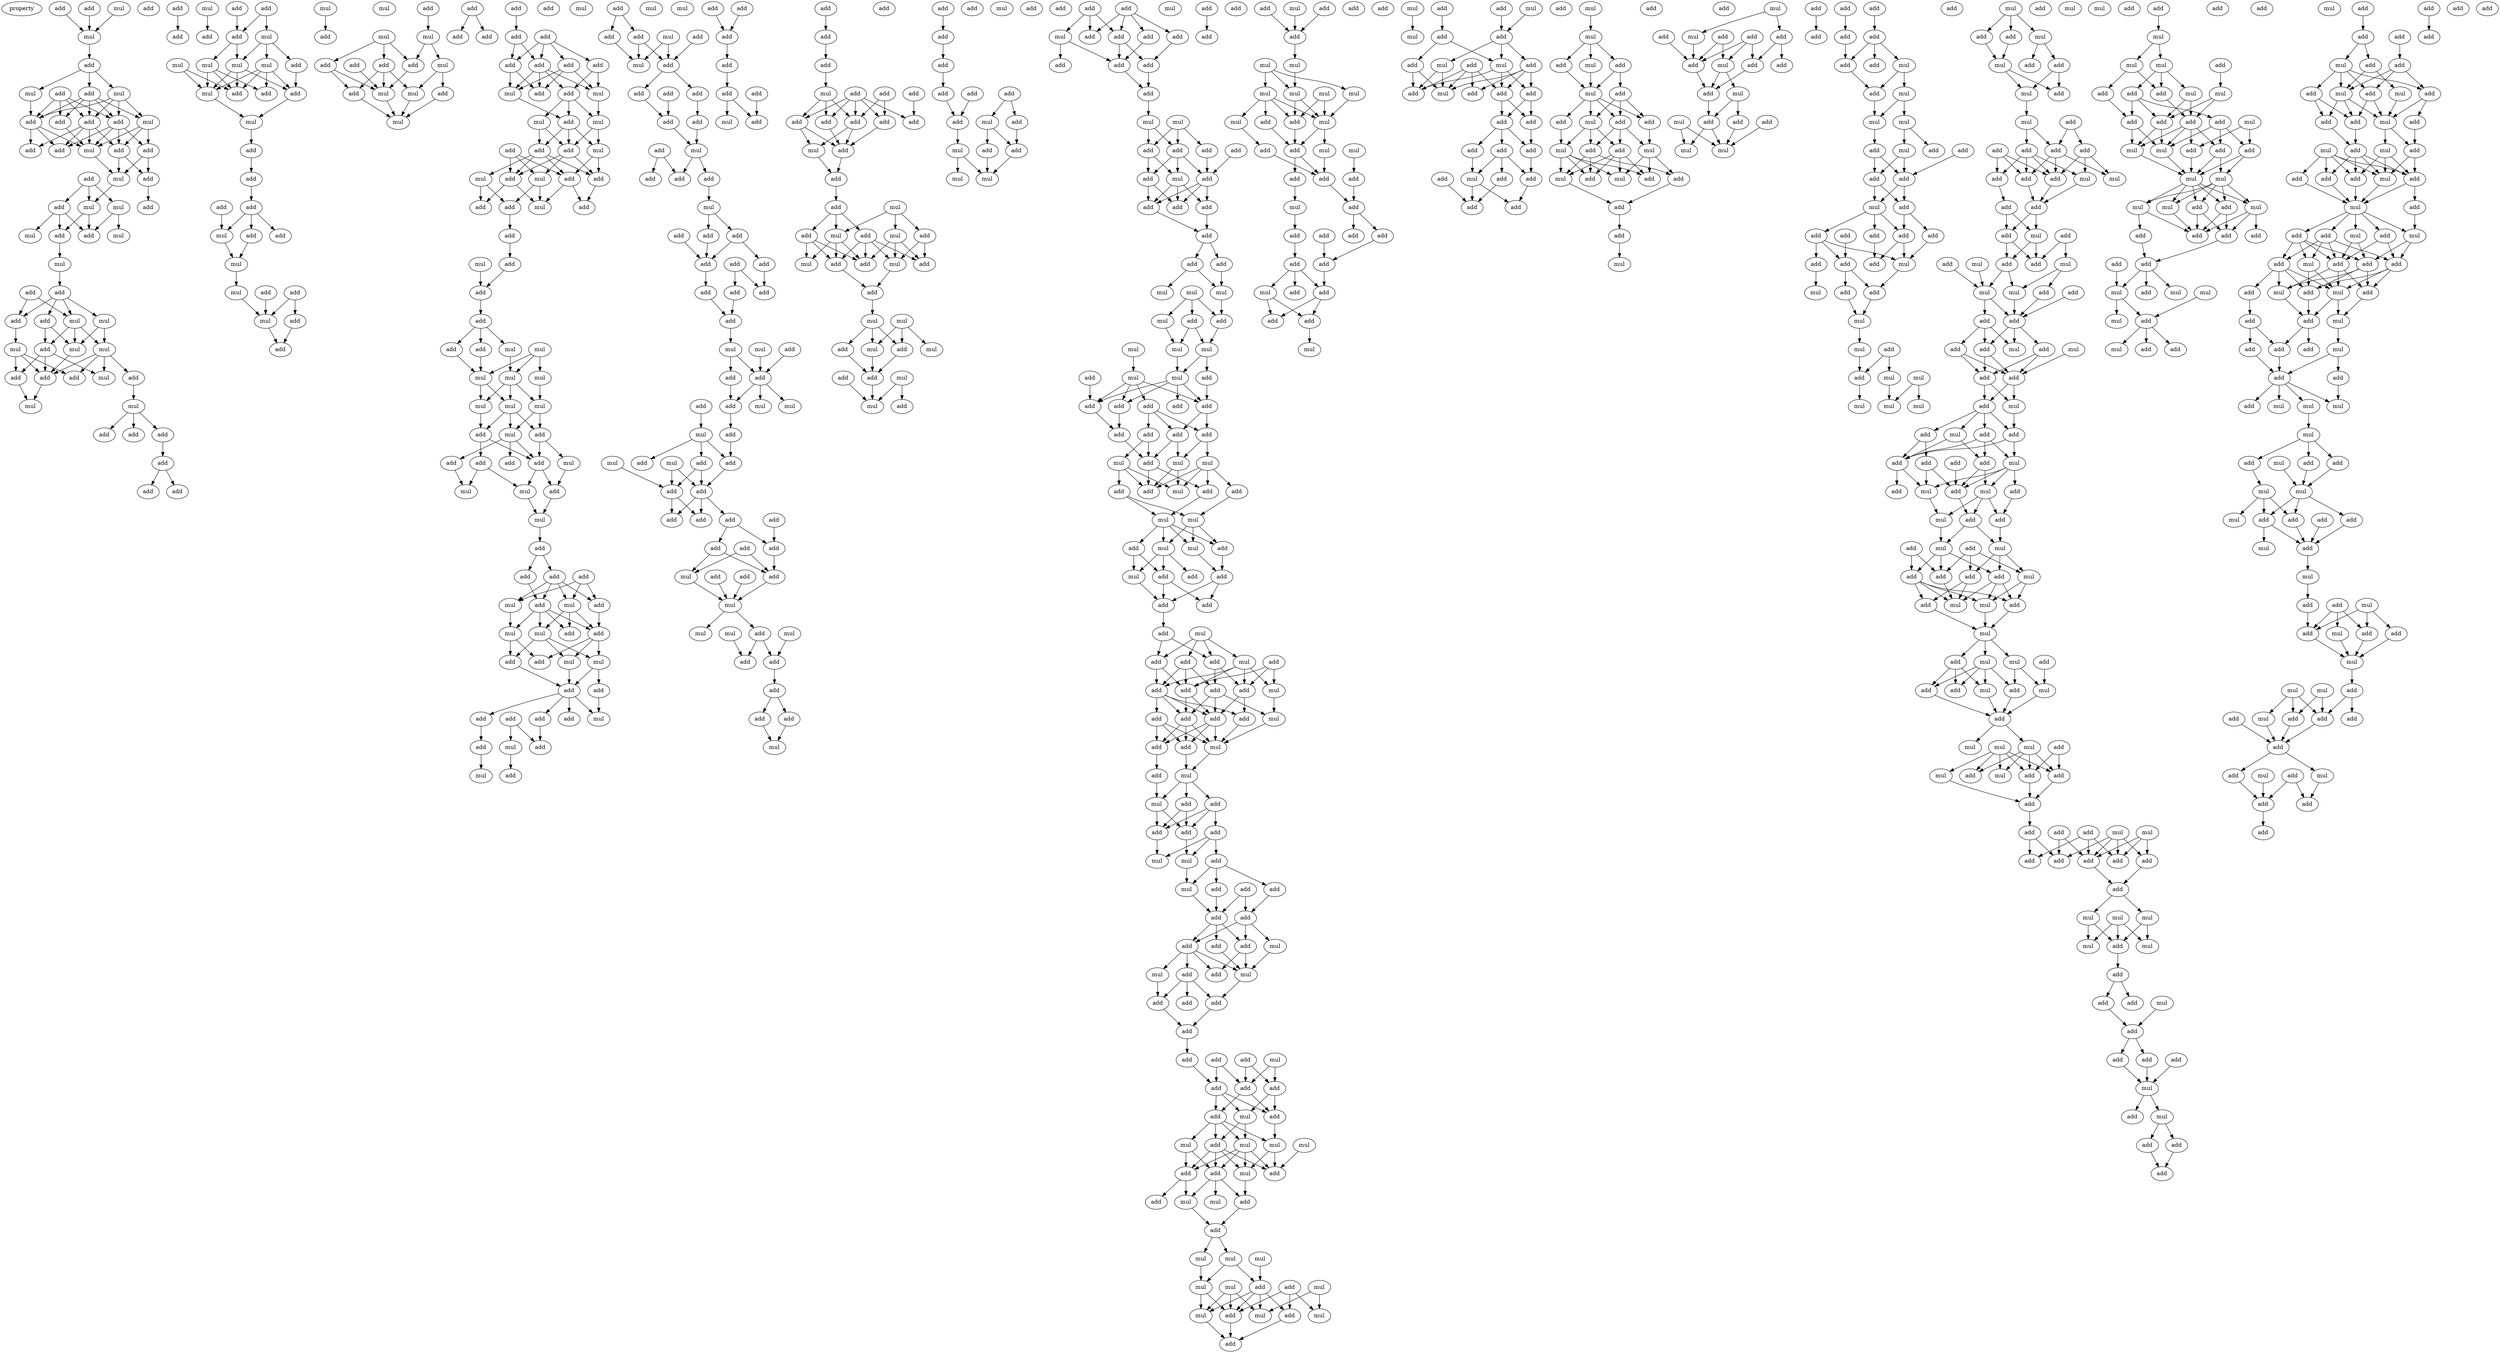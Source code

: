 digraph {
    node [fontcolor=black]
    property [mul=2,lf=1.0]
    0 [ label = add ];
    1 [ label = add ];
    2 [ label = mul ];
    3 [ label = mul ];
    4 [ label = add ];
    5 [ label = mul ];
    6 [ label = add ];
    7 [ label = mul ];
    8 [ label = add ];
    9 [ label = add ];
    10 [ label = add ];
    11 [ label = add ];
    12 [ label = mul ];
    13 [ label = add ];
    14 [ label = add ];
    15 [ label = mul ];
    16 [ label = add ];
    17 [ label = add ];
    18 [ label = add ];
    19 [ label = mul ];
    20 [ label = add ];
    21 [ label = add ];
    22 [ label = add ];
    23 [ label = add ];
    24 [ label = mul ];
    25 [ label = mul ];
    26 [ label = mul ];
    27 [ label = add ];
    28 [ label = mul ];
    29 [ label = add ];
    30 [ label = mul ];
    31 [ label = add ];
    32 [ label = add ];
    33 [ label = mul ];
    34 [ label = mul ];
    35 [ label = add ];
    36 [ label = add ];
    37 [ label = mul ];
    38 [ label = add ];
    39 [ label = mul ];
    40 [ label = mul ];
    41 [ label = add ];
    42 [ label = add ];
    43 [ label = add ];
    44 [ label = mul ];
    45 [ label = add ];
    46 [ label = mul ];
    47 [ label = mul ];
    48 [ label = add ];
    49 [ label = add ];
    50 [ label = add ];
    51 [ label = add ];
    52 [ label = add ];
    53 [ label = add ];
    54 [ label = add ];
    55 [ label = add ];
    56 [ label = add ];
    57 [ label = mul ];
    58 [ label = add ];
    59 [ label = add ];
    60 [ label = add ];
    61 [ label = add ];
    62 [ label = mul ];
    63 [ label = mul ];
    64 [ label = mul ];
    65 [ label = mul ];
    66 [ label = add ];
    67 [ label = mul ];
    68 [ label = mul ];
    69 [ label = add ];
    70 [ label = add ];
    71 [ label = add ];
    72 [ label = mul ];
    73 [ label = add ];
    74 [ label = add ];
    75 [ label = mul ];
    76 [ label = add ];
    77 [ label = add ];
    78 [ label = add ];
    79 [ label = add ];
    80 [ label = mul ];
    81 [ label = add ];
    82 [ label = mul ];
    83 [ label = mul ];
    84 [ label = add ];
    85 [ label = add ];
    86 [ label = mul ];
    87 [ label = mul ];
    88 [ label = add ];
    89 [ label = add ];
    90 [ label = add ];
    91 [ label = mul ];
    92 [ label = mul ];
    93 [ label = mul ];
    94 [ label = add ];
    95 [ label = add ];
    96 [ label = add ];
    97 [ label = add ];
    98 [ label = add ];
    99 [ label = mul ];
    100 [ label = add ];
    101 [ label = mul ];
    102 [ label = mul ];
    103 [ label = add ];
    104 [ label = add ];
    105 [ label = add ];
    106 [ label = add ];
    107 [ label = add ];
    108 [ label = add ];
    109 [ label = add ];
    110 [ label = add ];
    111 [ label = add ];
    112 [ label = add ];
    113 [ label = mul ];
    114 [ label = add ];
    115 [ label = mul ];
    116 [ label = add ];
    117 [ label = add ];
    118 [ label = mul ];
    119 [ label = mul ];
    120 [ label = mul ];
    121 [ label = add ];
    122 [ label = add ];
    123 [ label = add ];
    124 [ label = mul ];
    125 [ label = add ];
    126 [ label = mul ];
    127 [ label = add ];
    128 [ label = add ];
    129 [ label = mul ];
    130 [ label = add ];
    131 [ label = add ];
    132 [ label = add ];
    133 [ label = add ];
    134 [ label = add ];
    135 [ label = mul ];
    136 [ label = add ];
    137 [ label = add ];
    138 [ label = add ];
    139 [ label = add ];
    140 [ label = mul ];
    141 [ label = mul ];
    142 [ label = add ];
    143 [ label = mul ];
    144 [ label = mul ];
    145 [ label = mul ];
    146 [ label = mul ];
    147 [ label = mul ];
    148 [ label = mul ];
    149 [ label = mul ];
    150 [ label = add ];
    151 [ label = mul ];
    152 [ label = add ];
    153 [ label = add ];
    154 [ label = mul ];
    155 [ label = add ];
    156 [ label = add ];
    157 [ label = add ];
    158 [ label = mul ];
    159 [ label = mul ];
    160 [ label = add ];
    161 [ label = mul ];
    162 [ label = add ];
    163 [ label = add ];
    164 [ label = add ];
    165 [ label = add ];
    166 [ label = add ];
    167 [ label = add ];
    168 [ label = mul ];
    169 [ label = mul ];
    170 [ label = add ];
    171 [ label = mul ];
    172 [ label = add ];
    173 [ label = mul ];
    174 [ label = add ];
    175 [ label = add ];
    176 [ label = mul ];
    177 [ label = mul ];
    178 [ label = add ];
    179 [ label = add ];
    180 [ label = add ];
    181 [ label = add ];
    182 [ label = add ];
    183 [ label = mul ];
    184 [ label = add ];
    185 [ label = mul ];
    186 [ label = add ];
    187 [ label = add ];
    188 [ label = mul ];
    189 [ label = add ];
    190 [ label = add ];
    191 [ label = add ];
    192 [ label = mul ];
    193 [ label = add ];
    194 [ label = add ];
    195 [ label = add ];
    196 [ label = mul ];
    197 [ label = add ];
    198 [ label = add ];
    199 [ label = add ];
    200 [ label = add ];
    201 [ label = add ];
    202 [ label = add ];
    203 [ label = mul ];
    204 [ label = add ];
    205 [ label = add ];
    206 [ label = add ];
    207 [ label = mul ];
    208 [ label = add ];
    209 [ label = add ];
    210 [ label = add ];
    211 [ label = add ];
    212 [ label = add ];
    213 [ label = add ];
    214 [ label = add ];
    215 [ label = mul ];
    216 [ label = add ];
    217 [ label = add ];
    218 [ label = add ];
    219 [ label = add ];
    220 [ label = mul ];
    221 [ label = mul ];
    222 [ label = add ];
    223 [ label = add ];
    224 [ label = mul ];
    225 [ label = mul ];
    226 [ label = add ];
    227 [ label = add ];
    228 [ label = add ];
    229 [ label = mul ];
    230 [ label = add ];
    231 [ label = add ];
    232 [ label = add ];
    233 [ label = mul ];
    234 [ label = mul ];
    235 [ label = add ];
    236 [ label = add ];
    237 [ label = add ];
    238 [ label = add ];
    239 [ label = add ];
    240 [ label = add ];
    241 [ label = add ];
    242 [ label = add ];
    243 [ label = add ];
    244 [ label = mul ];
    245 [ label = add ];
    246 [ label = add ];
    247 [ label = add ];
    248 [ label = mul ];
    249 [ label = mul ];
    250 [ label = add ];
    251 [ label = mul ];
    252 [ label = mul ];
    253 [ label = mul ];
    254 [ label = add ];
    255 [ label = add ];
    256 [ label = add ];
    257 [ label = add ];
    258 [ label = add ];
    259 [ label = add ];
    260 [ label = mul ];
    261 [ label = add ];
    262 [ label = add ];
    263 [ label = add ];
    264 [ label = add ];
    265 [ label = add ];
    266 [ label = add ];
    267 [ label = add ];
    268 [ label = add ];
    269 [ label = mul ];
    270 [ label = add ];
    271 [ label = add ];
    272 [ label = mul ];
    273 [ label = add ];
    274 [ label = add ];
    275 [ label = add ];
    276 [ label = add ];
    277 [ label = add ];
    278 [ label = add ];
    279 [ label = add ];
    280 [ label = add ];
    281 [ label = mul ];
    282 [ label = add ];
    283 [ label = add ];
    284 [ label = mul ];
    285 [ label = add ];
    286 [ label = add ];
    287 [ label = mul ];
    288 [ label = add ];
    289 [ label = mul ];
    290 [ label = add ];
    291 [ label = add ];
    292 [ label = mul ];
    293 [ label = mul ];
    294 [ label = add ];
    295 [ label = add ];
    296 [ label = add ];
    297 [ label = mul ];
    298 [ label = mul ];
    299 [ label = add ];
    300 [ label = add ];
    301 [ label = mul ];
    302 [ label = mul ];
    303 [ label = mul ];
    304 [ label = add ];
    305 [ label = add ];
    306 [ label = add ];
    307 [ label = mul ];
    308 [ label = add ];
    309 [ label = add ];
    310 [ label = mul ];
    311 [ label = add ];
    312 [ label = add ];
    313 [ label = add ];
    314 [ label = add ];
    315 [ label = add ];
    316 [ label = add ];
    317 [ label = add ];
    318 [ label = mul ];
    319 [ label = add ];
    320 [ label = add ];
    321 [ label = mul ];
    322 [ label = add ];
    323 [ label = add ];
    324 [ label = mul ];
    325 [ label = mul ];
    326 [ label = add ];
    327 [ label = add ];
    328 [ label = add ];
    329 [ label = add ];
    330 [ label = add ];
    331 [ label = mul ];
    332 [ label = add ];
    333 [ label = add ];
    334 [ label = add ];
    335 [ label = add ];
    336 [ label = add ];
    337 [ label = mul ];
    338 [ label = mul ];
    339 [ label = add ];
    340 [ label = add ];
    341 [ label = add ];
    342 [ label = add ];
    343 [ label = add ];
    344 [ label = mul ];
    345 [ label = add ];
    346 [ label = add ];
    347 [ label = add ];
    348 [ label = add ];
    349 [ label = add ];
    350 [ label = add ];
    351 [ label = add ];
    352 [ label = mul ];
    353 [ label = mul ];
    354 [ label = mul ];
    355 [ label = mul ];
    356 [ label = add ];
    357 [ label = mul ];
    358 [ label = add ];
    359 [ label = mul ];
    360 [ label = mul ];
    361 [ label = mul ];
    362 [ label = add ];
    363 [ label = add ];
    364 [ label = mul ];
    365 [ label = mul ];
    366 [ label = add ];
    367 [ label = add ];
    368 [ label = add ];
    369 [ label = add ];
    370 [ label = add ];
    371 [ label = add ];
    372 [ label = add ];
    373 [ label = add ];
    374 [ label = add ];
    375 [ label = add ];
    376 [ label = mul ];
    377 [ label = mul ];
    378 [ label = mul ];
    379 [ label = add ];
    380 [ label = mul ];
    381 [ label = add ];
    382 [ label = add ];
    383 [ label = add ];
    384 [ label = mul ];
    385 [ label = mul ];
    386 [ label = mul ];
    387 [ label = add ];
    388 [ label = mul ];
    389 [ label = add ];
    390 [ label = mul ];
    391 [ label = add ];
    392 [ label = add ];
    393 [ label = add ];
    394 [ label = add ];
    395 [ label = add ];
    396 [ label = mul ];
    397 [ label = add ];
    398 [ label = add ];
    399 [ label = mul ];
    400 [ label = add ];
    401 [ label = add ];
    402 [ label = add ];
    403 [ label = add ];
    404 [ label = add ];
    405 [ label = add ];
    406 [ label = add ];
    407 [ label = mul ];
    408 [ label = mul ];
    409 [ label = add ];
    410 [ label = add ];
    411 [ label = add ];
    412 [ label = add ];
    413 [ label = mul ];
    414 [ label = add ];
    415 [ label = add ];
    416 [ label = mul ];
    417 [ label = add ];
    418 [ label = mul ];
    419 [ label = add ];
    420 [ label = add ];
    421 [ label = add ];
    422 [ label = add ];
    423 [ label = add ];
    424 [ label = mul ];
    425 [ label = add ];
    426 [ label = mul ];
    427 [ label = add ];
    428 [ label = add ];
    429 [ label = mul ];
    430 [ label = add ];
    431 [ label = add ];
    432 [ label = add ];
    433 [ label = add ];
    434 [ label = mul ];
    435 [ label = add ];
    436 [ label = add ];
    437 [ label = add ];
    438 [ label = mul ];
    439 [ label = mul ];
    440 [ label = add ];
    441 [ label = add ];
    442 [ label = add ];
    443 [ label = add ];
    444 [ label = add ];
    445 [ label = mul ];
    446 [ label = add ];
    447 [ label = add ];
    448 [ label = add ];
    449 [ label = add ];
    450 [ label = add ];
    451 [ label = add ];
    452 [ label = add ];
    453 [ label = add ];
    454 [ label = mul ];
    455 [ label = add ];
    456 [ label = add ];
    457 [ label = add ];
    458 [ label = mul ];
    459 [ label = mul ];
    460 [ label = mul ];
    461 [ label = mul ];
    462 [ label = add ];
    463 [ label = mul ];
    464 [ label = add ];
    465 [ label = add ];
    466 [ label = add ];
    467 [ label = add ];
    468 [ label = mul ];
    469 [ label = mul ];
    470 [ label = add ];
    471 [ label = add ];
    472 [ label = mul ];
    473 [ label = mul ];
    474 [ label = mul ];
    475 [ label = mul ];
    476 [ label = mul ];
    477 [ label = mul ];
    478 [ label = add ];
    479 [ label = add ];
    480 [ label = mul ];
    481 [ label = mul ];
    482 [ label = add ];
    483 [ label = add ];
    484 [ label = mul ];
    485 [ label = add ];
    486 [ label = add ];
    487 [ label = mul ];
    488 [ label = add ];
    489 [ label = add ];
    490 [ label = add ];
    491 [ label = add ];
    492 [ label = mul ];
    493 [ label = mul ];
    494 [ label = mul ];
    495 [ label = mul ];
    496 [ label = mul ];
    497 [ label = mul ];
    498 [ label = mul ];
    499 [ label = add ];
    500 [ label = add ];
    501 [ label = mul ];
    502 [ label = add ];
    503 [ label = mul ];
    504 [ label = mul ];
    505 [ label = add ];
    506 [ label = add ];
    507 [ label = add ];
    508 [ label = add ];
    509 [ label = mul ];
    510 [ label = add ];
    511 [ label = add ];
    512 [ label = add ];
    513 [ label = add ];
    514 [ label = add ];
    515 [ label = add ];
    516 [ label = add ];
    517 [ label = add ];
    518 [ label = add ];
    519 [ label = mul ];
    520 [ label = add ];
    521 [ label = add ];
    522 [ label = mul ];
    523 [ label = mul ];
    524 [ label = add ];
    525 [ label = mul ];
    526 [ label = mul ];
    527 [ label = add ];
    528 [ label = add ];
    529 [ label = add ];
    530 [ label = mul ];
    531 [ label = add ];
    532 [ label = mul ];
    533 [ label = add ];
    534 [ label = add ];
    535 [ label = add ];
    536 [ label = add ];
    537 [ label = add ];
    538 [ label = add ];
    539 [ label = mul ];
    540 [ label = add ];
    541 [ label = add ];
    542 [ label = add ];
    543 [ label = add ];
    544 [ label = add ];
    545 [ label = mul ];
    546 [ label = add ];
    547 [ label = add ];
    548 [ label = add ];
    549 [ label = add ];
    550 [ label = add ];
    551 [ label = add ];
    552 [ label = mul ];
    553 [ label = mul ];
    554 [ label = add ];
    555 [ label = mul ];
    556 [ label = add ];
    557 [ label = mul ];
    558 [ label = add ];
    559 [ label = add ];
    560 [ label = add ];
    561 [ label = add ];
    562 [ label = mul ];
    563 [ label = add ];
    564 [ label = add ];
    565 [ label = mul ];
    566 [ label = mul ];
    567 [ label = mul ];
    568 [ label = mul ];
    569 [ label = add ];
    570 [ label = add ];
    571 [ label = add ];
    572 [ label = add ];
    573 [ label = add ];
    574 [ label = add ];
    575 [ label = add ];
    576 [ label = mul ];
    577 [ label = mul ];
    578 [ label = add ];
    579 [ label = mul ];
    580 [ label = add ];
    581 [ label = add ];
    582 [ label = add ];
    583 [ label = add ];
    584 [ label = add ];
    585 [ label = mul ];
    586 [ label = add ];
    587 [ label = add ];
    588 [ label = mul ];
    589 [ label = add ];
    590 [ label = add ];
    591 [ label = mul ];
    592 [ label = add ];
    593 [ label = mul ];
    594 [ label = mul ];
    595 [ label = add ];
    596 [ label = add ];
    597 [ label = add ];
    598 [ label = add ];
    599 [ label = add ];
    600 [ label = add ];
    601 [ label = add ];
    602 [ label = mul ];
    603 [ label = add ];
    604 [ label = mul ];
    605 [ label = add ];
    606 [ label = mul ];
    607 [ label = mul ];
    608 [ label = mul ];
    609 [ label = add ];
    610 [ label = add ];
    611 [ label = add ];
    612 [ label = add ];
    613 [ label = add ];
    614 [ label = add ];
    615 [ label = add ];
    616 [ label = mul ];
    617 [ label = add ];
    618 [ label = add ];
    619 [ label = add ];
    620 [ label = add ];
    621 [ label = add ];
    622 [ label = add ];
    623 [ label = mul ];
    624 [ label = add ];
    625 [ label = add ];
    626 [ label = mul ];
    627 [ label = add ];
    628 [ label = add ];
    629 [ label = mul ];
    630 [ label = add ];
    631 [ label = mul ];
    632 [ label = mul ];
    633 [ label = mul ];
    634 [ label = add ];
    635 [ label = mul ];
    636 [ label = mul ];
    637 [ label = mul ];
    638 [ label = mul ];
    639 [ label = add ];
    640 [ label = mul ];
    641 [ label = add ];
    642 [ label = add ];
    643 [ label = mul ];
    644 [ label = add ];
    645 [ label = add ];
    646 [ label = add ];
    647 [ label = mul ];
    648 [ label = mul ];
    649 [ label = add ];
    650 [ label = add ];
    651 [ label = add ];
    652 [ label = add ];
    653 [ label = add ];
    654 [ label = add ];
    655 [ label = mul ];
    656 [ label = mul ];
    657 [ label = add ];
    658 [ label = add ];
    659 [ label = add ];
    660 [ label = add ];
    661 [ label = add ];
    662 [ label = mul ];
    663 [ label = add ];
    664 [ label = add ];
    665 [ label = add ];
    666 [ label = mul ];
    667 [ label = add ];
    668 [ label = mul ];
    669 [ label = add ];
    670 [ label = add ];
    671 [ label = mul ];
    672 [ label = mul ];
    673 [ label = add ];
    674 [ label = add ];
    675 [ label = mul ];
    676 [ label = add ];
    677 [ label = add ];
    678 [ label = mul ];
    679 [ label = add ];
    680 [ label = add ];
    681 [ label = add ];
    682 [ label = add ];
    683 [ label = mul ];
    684 [ label = mul ];
    685 [ label = add ];
    686 [ label = add ];
    687 [ label = add ];
    688 [ label = add ];
    689 [ label = add ];
    690 [ label = add ];
    691 [ label = mul ];
    692 [ label = add ];
    693 [ label = add ];
    694 [ label = add ];
    695 [ label = add ];
    696 [ label = mul ];
    697 [ label = mul ];
    698 [ label = add ];
    699 [ label = add ];
    700 [ label = mul ];
    701 [ label = add ];
    702 [ label = mul ];
    703 [ label = add ];
    704 [ label = mul ];
    705 [ label = add ];
    706 [ label = add ];
    707 [ label = mul ];
    708 [ label = add ];
    709 [ label = add ];
    710 [ label = add ];
    711 [ label = mul ];
    712 [ label = mul ];
    713 [ label = add ];
    714 [ label = mul ];
    715 [ label = add ];
    716 [ label = mul ];
    717 [ label = add ];
    718 [ label = mul ];
    719 [ label = add ];
    720 [ label = add ];
    721 [ label = mul ];
    722 [ label = mul ];
    723 [ label = add ];
    724 [ label = add ];
    725 [ label = mul ];
    726 [ label = add ];
    727 [ label = mul ];
    728 [ label = mul ];
    729 [ label = add ];
    730 [ label = mul ];
    731 [ label = mul ];
    732 [ label = add ];
    733 [ label = add ];
    734 [ label = add ];
    735 [ label = mul ];
    736 [ label = add ];
    737 [ label = add ];
    738 [ label = add ];
    739 [ label = mul ];
    740 [ label = add ];
    741 [ label = add ];
    742 [ label = add ];
    743 [ label = add ];
    744 [ label = add ];
    745 [ label = add ];
    746 [ label = mul ];
    747 [ label = mul ];
    748 [ label = mul ];
    749 [ label = mul ];
    750 [ label = mul ];
    751 [ label = add ];
    752 [ label = add ];
    753 [ label = mul ];
    754 [ label = mul ];
    755 [ label = add ];
    756 [ label = add ];
    757 [ label = add ];
    758 [ label = mul ];
    759 [ label = add ];
    760 [ label = add ];
    761 [ label = add ];
    762 [ label = add ];
    763 [ label = mul ];
    764 [ label = add ];
    765 [ label = mul ];
    766 [ label = add ];
    767 [ label = add ];
    768 [ label = add ];
    769 [ label = add ];
    770 [ label = add ];
    771 [ label = mul ];
    772 [ label = add ];
    773 [ label = mul ];
    774 [ label = mul ];
    775 [ label = mul ];
    776 [ label = add ];
    777 [ label = add ];
    778 [ label = add ];
    779 [ label = mul ];
    780 [ label = add ];
    781 [ label = mul ];
    782 [ label = add ];
    783 [ label = add ];
    784 [ label = add ];
    785 [ label = add ];
    786 [ label = mul ];
    787 [ label = add ];
    788 [ label = add ];
    789 [ label = mul ];
    790 [ label = mul ];
    791 [ label = mul ];
    792 [ label = mul ];
    793 [ label = mul ];
    794 [ label = add ];
    795 [ label = mul ];
    796 [ label = add ];
    797 [ label = add ];
    798 [ label = add ];
    799 [ label = add ];
    800 [ label = add ];
    801 [ label = add ];
    802 [ label = add ];
    803 [ label = mul ];
    804 [ label = mul ];
    805 [ label = add ];
    806 [ label = mul ];
    807 [ label = mul ];
    808 [ label = add ];
    809 [ label = mul ];
    810 [ label = add ];
    811 [ label = add ];
    812 [ label = add ];
    813 [ label = mul ];
    814 [ label = add ];
    815 [ label = add ];
    816 [ label = add ];
    817 [ label = add ];
    818 [ label = add ];
    819 [ label = mul ];
    820 [ label = add ];
    821 [ label = add ];
    822 [ label = add ];
    823 [ label = add ];
    824 [ label = mul ];
    825 [ label = mul ];
    826 [ label = add ];
    827 [ label = add ];
    828 [ label = mul ];
    829 [ label = add ];
    830 [ label = add ];
    831 [ label = add ];
    832 [ label = add ];
    833 [ label = mul ];
    834 [ label = mul ];
    835 [ label = add ];
    836 [ label = add ];
    837 [ label = add ];
    838 [ label = add ];
    839 [ label = mul ];
    840 [ label = add ];
    841 [ label = mul ];
    842 [ label = mul ];
    843 [ label = mul ];
    844 [ label = add ];
    845 [ label = add ];
    846 [ label = add ];
    847 [ label = add ];
    848 [ label = mul ];
    849 [ label = add ];
    850 [ label = add ];
    851 [ label = add ];
    852 [ label = add ];
    853 [ label = add ];
    854 [ label = mul ];
    855 [ label = add ];
    856 [ label = mul ];
    857 [ label = mul ];
    858 [ label = add ];
    859 [ label = add ];
    860 [ label = add ];
    861 [ label = mul ];
    862 [ label = add ];
    863 [ label = add ];
    864 [ label = add ];
    865 [ label = add ];
    866 [ label = add ];
    867 [ label = mul ];
    868 [ label = mul ];
    869 [ label = mul ];
    870 [ label = mul ];
    871 [ label = mul ];
    872 [ label = add ];
    873 [ label = add ];
    874 [ label = add ];
    875 [ label = mul ];
    876 [ label = mul ];
    877 [ label = mul ];
    878 [ label = add ];
    879 [ label = add ];
    880 [ label = add ];
    881 [ label = add ];
    882 [ label = add ];
    883 [ label = mul ];
    884 [ label = mul ];
    885 [ label = add ];
    886 [ label = mul ];
    887 [ label = add ];
    888 [ label = mul ];
    889 [ label = add ];
    890 [ label = add ];
    891 [ label = add ];
    892 [ label = mul ];
    893 [ label = add ];
    894 [ label = mul ];
    895 [ label = mul ];
    896 [ label = add ];
    897 [ label = add ];
    898 [ label = mul ];
    899 [ label = add ];
    900 [ label = add ];
    901 [ label = add ];
    902 [ label = add ];
    903 [ label = mul ];
    904 [ label = add ];
    905 [ label = mul ];
    906 [ label = add ];
    907 [ label = add ];
    908 [ label = add ];
    909 [ label = add ];
    910 [ label = add ];
    0 -> 3 [ name = 0 ];
    1 -> 3 [ name = 1 ];
    2 -> 3 [ name = 2 ];
    3 -> 4 [ name = 3 ];
    4 -> 5 [ name = 4 ];
    4 -> 7 [ name = 5 ];
    4 -> 8 [ name = 6 ];
    5 -> 11 [ name = 7 ];
    6 -> 9 [ name = 8 ];
    6 -> 10 [ name = 9 ];
    6 -> 11 [ name = 10 ];
    6 -> 13 [ name = 11 ];
    7 -> 10 [ name = 12 ];
    7 -> 11 [ name = 13 ];
    7 -> 12 [ name = 14 ];
    7 -> 13 [ name = 15 ];
    8 -> 9 [ name = 16 ];
    8 -> 10 [ name = 17 ];
    8 -> 11 [ name = 18 ];
    8 -> 12 [ name = 19 ];
    8 -> 13 [ name = 20 ];
    9 -> 15 [ name = 21 ];
    10 -> 15 [ name = 22 ];
    10 -> 16 [ name = 23 ];
    10 -> 17 [ name = 24 ];
    10 -> 18 [ name = 25 ];
    11 -> 14 [ name = 26 ];
    11 -> 15 [ name = 27 ];
    11 -> 16 [ name = 28 ];
    12 -> 15 [ name = 29 ];
    12 -> 17 [ name = 30 ];
    12 -> 18 [ name = 31 ];
    13 -> 14 [ name = 32 ];
    13 -> 15 [ name = 33 ];
    13 -> 16 [ name = 34 ];
    13 -> 18 [ name = 35 ];
    15 -> 19 [ name = 36 ];
    17 -> 19 [ name = 37 ];
    17 -> 20 [ name = 38 ];
    18 -> 19 [ name = 39 ];
    18 -> 20 [ name = 40 ];
    19 -> 25 [ name = 41 ];
    20 -> 22 [ name = 42 ];
    21 -> 23 [ name = 43 ];
    21 -> 24 [ name = 44 ];
    21 -> 25 [ name = 45 ];
    23 -> 26 [ name = 46 ];
    23 -> 27 [ name = 47 ];
    23 -> 29 [ name = 48 ];
    24 -> 28 [ name = 49 ];
    24 -> 29 [ name = 50 ];
    25 -> 27 [ name = 51 ];
    25 -> 29 [ name = 52 ];
    27 -> 30 [ name = 53 ];
    30 -> 32 [ name = 54 ];
    31 -> 34 [ name = 55 ];
    31 -> 36 [ name = 56 ];
    32 -> 33 [ name = 57 ];
    32 -> 34 [ name = 58 ];
    32 -> 35 [ name = 59 ];
    32 -> 36 [ name = 60 ];
    33 -> 39 [ name = 61 ];
    33 -> 40 [ name = 62 ];
    34 -> 38 [ name = 63 ];
    34 -> 39 [ name = 64 ];
    34 -> 40 [ name = 65 ];
    35 -> 38 [ name = 66 ];
    35 -> 39 [ name = 67 ];
    36 -> 37 [ name = 68 ];
    37 -> 41 [ name = 69 ];
    37 -> 42 [ name = 70 ];
    37 -> 45 [ name = 71 ];
    38 -> 41 [ name = 72 ];
    38 -> 44 [ name = 73 ];
    38 -> 45 [ name = 74 ];
    39 -> 41 [ name = 75 ];
    40 -> 41 [ name = 76 ];
    40 -> 42 [ name = 77 ];
    40 -> 43 [ name = 78 ];
    40 -> 44 [ name = 79 ];
    41 -> 47 [ name = 80 ];
    43 -> 46 [ name = 81 ];
    45 -> 47 [ name = 82 ];
    46 -> 48 [ name = 83 ];
    46 -> 49 [ name = 84 ];
    46 -> 50 [ name = 85 ];
    50 -> 52 [ name = 86 ];
    52 -> 53 [ name = 87 ];
    52 -> 54 [ name = 88 ];
    55 -> 56 [ name = 89 ];
    57 -> 60 [ name = 90 ];
    58 -> 61 [ name = 91 ];
    58 -> 62 [ name = 92 ];
    59 -> 61 [ name = 93 ];
    61 -> 63 [ name = 94 ];
    61 -> 65 [ name = 95 ];
    62 -> 63 [ name = 96 ];
    62 -> 66 [ name = 97 ];
    62 -> 67 [ name = 98 ];
    63 -> 68 [ name = 99 ];
    63 -> 70 [ name = 100 ];
    63 -> 71 [ name = 101 ];
    64 -> 68 [ name = 102 ];
    64 -> 71 [ name = 103 ];
    65 -> 68 [ name = 104 ];
    65 -> 69 [ name = 105 ];
    65 -> 71 [ name = 106 ];
    66 -> 70 [ name = 107 ];
    67 -> 68 [ name = 108 ];
    67 -> 69 [ name = 109 ];
    67 -> 70 [ name = 110 ];
    67 -> 71 [ name = 111 ];
    68 -> 72 [ name = 112 ];
    70 -> 72 [ name = 113 ];
    72 -> 73 [ name = 114 ];
    73 -> 74 [ name = 115 ];
    74 -> 77 [ name = 116 ];
    75 -> 81 [ name = 117 ];
    76 -> 82 [ name = 118 ];
    77 -> 78 [ name = 119 ];
    77 -> 79 [ name = 120 ];
    77 -> 82 [ name = 121 ];
    78 -> 83 [ name = 122 ];
    82 -> 83 [ name = 123 ];
    83 -> 86 [ name = 124 ];
    84 -> 87 [ name = 125 ];
    84 -> 88 [ name = 126 ];
    85 -> 87 [ name = 127 ];
    86 -> 87 [ name = 128 ];
    87 -> 90 [ name = 129 ];
    88 -> 90 [ name = 130 ];
    89 -> 91 [ name = 131 ];
    91 -> 93 [ name = 132 ];
    91 -> 94 [ name = 133 ];
    92 -> 94 [ name = 134 ];
    92 -> 95 [ name = 135 ];
    92 -> 96 [ name = 136 ];
    93 -> 100 [ name = 137 ];
    93 -> 101 [ name = 138 ];
    94 -> 99 [ name = 139 ];
    95 -> 98 [ name = 140 ];
    95 -> 99 [ name = 141 ];
    95 -> 101 [ name = 142 ];
    96 -> 98 [ name = 143 ];
    96 -> 99 [ name = 144 ];
    97 -> 99 [ name = 145 ];
    98 -> 102 [ name = 146 ];
    99 -> 102 [ name = 147 ];
    100 -> 102 [ name = 148 ];
    101 -> 102 [ name = 149 ];
    103 -> 105 [ name = 150 ];
    103 -> 106 [ name = 151 ];
    104 -> 108 [ name = 152 ];
    107 -> 109 [ name = 153 ];
    107 -> 110 [ name = 154 ];
    107 -> 111 [ name = 155 ];
    107 -> 112 [ name = 156 ];
    108 -> 109 [ name = 157 ];
    108 -> 112 [ name = 158 ];
    109 -> 113 [ name = 159 ];
    109 -> 116 [ name = 160 ];
    110 -> 114 [ name = 161 ];
    110 -> 115 [ name = 162 ];
    111 -> 113 [ name = 163 ];
    111 -> 115 [ name = 164 ];
    111 -> 116 [ name = 165 ];
    112 -> 113 [ name = 166 ];
    112 -> 114 [ name = 167 ];
    112 -> 115 [ name = 168 ];
    112 -> 116 [ name = 169 ];
    113 -> 117 [ name = 170 ];
    114 -> 117 [ name = 171 ];
    114 -> 118 [ name = 172 ];
    114 -> 119 [ name = 173 ];
    115 -> 119 [ name = 174 ];
    117 -> 120 [ name = 175 ];
    117 -> 121 [ name = 176 ];
    117 -> 123 [ name = 177 ];
    118 -> 121 [ name = 178 ];
    118 -> 123 [ name = 179 ];
    119 -> 120 [ name = 180 ];
    119 -> 123 [ name = 181 ];
    120 -> 127 [ name = 182 ];
    120 -> 128 [ name = 183 ];
    121 -> 124 [ name = 184 ];
    121 -> 125 [ name = 185 ];
    121 -> 127 [ name = 186 ];
    121 -> 128 [ name = 187 ];
    122 -> 125 [ name = 188 ];
    122 -> 126 [ name = 189 ];
    122 -> 128 [ name = 190 ];
    123 -> 125 [ name = 191 ];
    123 -> 126 [ name = 192 ];
    123 -> 127 [ name = 193 ];
    124 -> 131 [ name = 194 ];
    124 -> 132 [ name = 195 ];
    125 -> 129 [ name = 196 ];
    125 -> 132 [ name = 197 ];
    126 -> 129 [ name = 198 ];
    126 -> 131 [ name = 199 ];
    127 -> 130 [ name = 200 ];
    128 -> 129 [ name = 201 ];
    128 -> 130 [ name = 202 ];
    131 -> 133 [ name = 203 ];
    133 -> 136 [ name = 204 ];
    135 -> 137 [ name = 205 ];
    136 -> 137 [ name = 206 ];
    137 -> 138 [ name = 207 ];
    138 -> 139 [ name = 208 ];
    138 -> 141 [ name = 209 ];
    138 -> 142 [ name = 210 ];
    139 -> 145 [ name = 211 ];
    140 -> 143 [ name = 212 ];
    140 -> 144 [ name = 213 ];
    140 -> 145 [ name = 214 ];
    141 -> 144 [ name = 215 ];
    142 -> 145 [ name = 216 ];
    143 -> 148 [ name = 217 ];
    144 -> 147 [ name = 218 ];
    144 -> 148 [ name = 219 ];
    144 -> 149 [ name = 220 ];
    145 -> 147 [ name = 221 ];
    145 -> 149 [ name = 222 ];
    147 -> 150 [ name = 223 ];
    147 -> 151 [ name = 224 ];
    147 -> 152 [ name = 225 ];
    148 -> 151 [ name = 226 ];
    148 -> 152 [ name = 227 ];
    149 -> 150 [ name = 228 ];
    150 -> 156 [ name = 229 ];
    150 -> 157 [ name = 230 ];
    151 -> 153 [ name = 231 ];
    151 -> 155 [ name = 232 ];
    151 -> 157 [ name = 233 ];
    152 -> 154 [ name = 234 ];
    152 -> 157 [ name = 235 ];
    153 -> 159 [ name = 236 ];
    154 -> 160 [ name = 237 ];
    156 -> 158 [ name = 238 ];
    156 -> 159 [ name = 239 ];
    157 -> 158 [ name = 240 ];
    157 -> 160 [ name = 241 ];
    158 -> 161 [ name = 242 ];
    160 -> 161 [ name = 243 ];
    161 -> 162 [ name = 244 ];
    162 -> 163 [ name = 245 ];
    162 -> 165 [ name = 246 ];
    163 -> 166 [ name = 247 ];
    163 -> 167 [ name = 248 ];
    163 -> 168 [ name = 249 ];
    163 -> 169 [ name = 250 ];
    164 -> 167 [ name = 251 ];
    164 -> 168 [ name = 252 ];
    164 -> 169 [ name = 253 ];
    165 -> 166 [ name = 254 ];
    166 -> 170 [ name = 255 ];
    166 -> 171 [ name = 256 ];
    166 -> 172 [ name = 257 ];
    166 -> 173 [ name = 258 ];
    167 -> 170 [ name = 259 ];
    168 -> 170 [ name = 260 ];
    168 -> 171 [ name = 261 ];
    168 -> 172 [ name = 262 ];
    169 -> 173 [ name = 263 ];
    170 -> 174 [ name = 264 ];
    170 -> 176 [ name = 265 ];
    170 -> 177 [ name = 266 ];
    171 -> 175 [ name = 267 ];
    171 -> 176 [ name = 268 ];
    171 -> 177 [ name = 269 ];
    173 -> 174 [ name = 270 ];
    173 -> 175 [ name = 271 ];
    175 -> 179 [ name = 272 ];
    176 -> 178 [ name = 273 ];
    176 -> 179 [ name = 274 ];
    177 -> 179 [ name = 275 ];
    178 -> 183 [ name = 276 ];
    179 -> 180 [ name = 277 ];
    179 -> 181 [ name = 278 ];
    179 -> 182 [ name = 279 ];
    179 -> 183 [ name = 280 ];
    180 -> 186 [ name = 281 ];
    182 -> 187 [ name = 282 ];
    184 -> 185 [ name = 283 ];
    184 -> 186 [ name = 284 ];
    185 -> 189 [ name = 285 ];
    187 -> 188 [ name = 286 ];
    190 -> 191 [ name = 287 ];
    190 -> 194 [ name = 288 ];
    191 -> 196 [ name = 289 ];
    192 -> 195 [ name = 290 ];
    192 -> 196 [ name = 291 ];
    193 -> 195 [ name = 292 ];
    194 -> 195 [ name = 293 ];
    194 -> 196 [ name = 294 ];
    195 -> 197 [ name = 295 ];
    195 -> 199 [ name = 296 ];
    197 -> 201 [ name = 297 ];
    198 -> 201 [ name = 298 ];
    199 -> 200 [ name = 299 ];
    200 -> 203 [ name = 300 ];
    201 -> 203 [ name = 301 ];
    202 -> 204 [ name = 302 ];
    202 -> 205 [ name = 303 ];
    203 -> 204 [ name = 304 ];
    203 -> 206 [ name = 305 ];
    206 -> 207 [ name = 306 ];
    207 -> 208 [ name = 307 ];
    207 -> 210 [ name = 308 ];
    208 -> 212 [ name = 309 ];
    208 -> 213 [ name = 310 ];
    209 -> 213 [ name = 311 ];
    210 -> 213 [ name = 312 ];
    211 -> 214 [ name = 313 ];
    211 -> 217 [ name = 314 ];
    212 -> 214 [ name = 315 ];
    213 -> 216 [ name = 316 ];
    216 -> 218 [ name = 317 ];
    217 -> 218 [ name = 318 ];
    218 -> 220 [ name = 319 ];
    219 -> 223 [ name = 320 ];
    220 -> 222 [ name = 321 ];
    220 -> 223 [ name = 322 ];
    221 -> 223 [ name = 323 ];
    222 -> 226 [ name = 324 ];
    223 -> 224 [ name = 325 ];
    223 -> 225 [ name = 326 ];
    223 -> 226 [ name = 327 ];
    226 -> 228 [ name = 328 ];
    227 -> 229 [ name = 329 ];
    228 -> 230 [ name = 330 ];
    229 -> 230 [ name = 331 ];
    229 -> 231 [ name = 332 ];
    229 -> 232 [ name = 333 ];
    230 -> 236 [ name = 334 ];
    232 -> 235 [ name = 335 ];
    232 -> 236 [ name = 336 ];
    233 -> 235 [ name = 337 ];
    234 -> 235 [ name = 338 ];
    234 -> 236 [ name = 339 ];
    235 -> 237 [ name = 340 ];
    235 -> 238 [ name = 341 ];
    236 -> 237 [ name = 342 ];
    236 -> 238 [ name = 343 ];
    236 -> 240 [ name = 344 ];
    239 -> 241 [ name = 345 ];
    240 -> 241 [ name = 346 ];
    240 -> 242 [ name = 347 ];
    241 -> 247 [ name = 348 ];
    242 -> 244 [ name = 349 ];
    242 -> 247 [ name = 350 ];
    243 -> 244 [ name = 351 ];
    243 -> 247 [ name = 352 ];
    244 -> 248 [ name = 353 ];
    245 -> 248 [ name = 354 ];
    246 -> 248 [ name = 355 ];
    247 -> 248 [ name = 356 ];
    248 -> 249 [ name = 357 ];
    248 -> 250 [ name = 358 ];
    250 -> 254 [ name = 359 ];
    250 -> 255 [ name = 360 ];
    252 -> 255 [ name = 361 ];
    253 -> 254 [ name = 362 ];
    255 -> 256 [ name = 363 ];
    256 -> 257 [ name = 364 ];
    256 -> 258 [ name = 365 ];
    257 -> 260 [ name = 366 ];
    258 -> 260 [ name = 367 ];
    259 -> 262 [ name = 368 ];
    261 -> 262 [ name = 369 ];
    262 -> 263 [ name = 370 ];
    263 -> 265 [ name = 371 ];
    264 -> 268 [ name = 372 ];
    265 -> 269 [ name = 373 ];
    265 -> 270 [ name = 374 ];
    266 -> 270 [ name = 375 ];
    268 -> 271 [ name = 376 ];
    271 -> 272 [ name = 377 ];
    272 -> 276 [ name = 378 ];
    272 -> 277 [ name = 379 ];
    272 -> 279 [ name = 380 ];
    273 -> 276 [ name = 381 ];
    273 -> 277 [ name = 382 ];
    273 -> 278 [ name = 383 ];
    273 -> 279 [ name = 384 ];
    273 -> 280 [ name = 385 ];
    274 -> 280 [ name = 386 ];
    275 -> 278 [ name = 387 ];
    275 -> 279 [ name = 388 ];
    276 -> 282 [ name = 389 ];
    277 -> 281 [ name = 390 ];
    277 -> 282 [ name = 391 ];
    278 -> 282 [ name = 392 ];
    279 -> 281 [ name = 393 ];
    279 -> 282 [ name = 394 ];
    281 -> 283 [ name = 395 ];
    282 -> 283 [ name = 396 ];
    283 -> 285 [ name = 397 ];
    284 -> 286 [ name = 398 ];
    284 -> 287 [ name = 399 ];
    284 -> 289 [ name = 400 ];
    285 -> 287 [ name = 401 ];
    285 -> 288 [ name = 402 ];
    285 -> 290 [ name = 403 ];
    286 -> 293 [ name = 404 ];
    286 -> 295 [ name = 405 ];
    287 -> 291 [ name = 406 ];
    287 -> 292 [ name = 407 ];
    287 -> 294 [ name = 408 ];
    288 -> 291 [ name = 409 ];
    288 -> 293 [ name = 410 ];
    288 -> 294 [ name = 411 ];
    288 -> 295 [ name = 412 ];
    289 -> 293 [ name = 413 ];
    289 -> 294 [ name = 414 ];
    289 -> 295 [ name = 415 ];
    290 -> 291 [ name = 416 ];
    290 -> 292 [ name = 417 ];
    290 -> 294 [ name = 418 ];
    291 -> 296 [ name = 419 ];
    293 -> 296 [ name = 420 ];
    296 -> 297 [ name = 421 ];
    297 -> 299 [ name = 422 ];
    297 -> 300 [ name = 423 ];
    297 -> 301 [ name = 424 ];
    298 -> 299 [ name = 425 ];
    298 -> 301 [ name = 426 ];
    298 -> 302 [ name = 427 ];
    299 -> 304 [ name = 428 ];
    300 -> 304 [ name = 429 ];
    301 -> 304 [ name = 430 ];
    303 -> 306 [ name = 431 ];
    303 -> 307 [ name = 432 ];
    304 -> 307 [ name = 433 ];
    305 -> 307 [ name = 434 ];
    308 -> 312 [ name = 435 ];
    312 -> 314 [ name = 436 ];
    314 -> 316 [ name = 437 ];
    315 -> 319 [ name = 438 ];
    316 -> 319 [ name = 439 ];
    317 -> 318 [ name = 440 ];
    317 -> 320 [ name = 441 ];
    318 -> 322 [ name = 442 ];
    318 -> 323 [ name = 443 ];
    319 -> 321 [ name = 444 ];
    320 -> 323 [ name = 445 ];
    321 -> 324 [ name = 446 ];
    321 -> 325 [ name = 447 ];
    322 -> 324 [ name = 448 ];
    323 -> 324 [ name = 449 ];
    326 -> 328 [ name = 450 ];
    326 -> 330 [ name = 451 ];
    326 -> 331 [ name = 452 ];
    327 -> 328 [ name = 453 ];
    327 -> 329 [ name = 454 ];
    327 -> 330 [ name = 455 ];
    327 -> 332 [ name = 456 ];
    329 -> 334 [ name = 457 ];
    330 -> 333 [ name = 458 ];
    330 -> 334 [ name = 459 ];
    331 -> 334 [ name = 460 ];
    331 -> 335 [ name = 461 ];
    332 -> 333 [ name = 462 ];
    333 -> 336 [ name = 463 ];
    334 -> 336 [ name = 464 ];
    336 -> 337 [ name = 465 ];
    337 -> 340 [ name = 466 ];
    337 -> 341 [ name = 467 ];
    338 -> 339 [ name = 468 ];
    338 -> 340 [ name = 469 ];
    338 -> 341 [ name = 470 ];
    339 -> 345 [ name = 471 ];
    340 -> 343 [ name = 472 ];
    340 -> 344 [ name = 473 ];
    341 -> 343 [ name = 474 ];
    341 -> 344 [ name = 475 ];
    341 -> 345 [ name = 476 ];
    342 -> 345 [ name = 477 ];
    343 -> 346 [ name = 478 ];
    343 -> 348 [ name = 479 ];
    344 -> 346 [ name = 480 ];
    344 -> 347 [ name = 481 ];
    344 -> 348 [ name = 482 ];
    345 -> 346 [ name = 483 ];
    345 -> 347 [ name = 484 ];
    345 -> 348 [ name = 485 ];
    346 -> 349 [ name = 486 ];
    347 -> 349 [ name = 487 ];
    349 -> 350 [ name = 488 ];
    349 -> 351 [ name = 489 ];
    350 -> 354 [ name = 490 ];
    350 -> 355 [ name = 491 ];
    351 -> 355 [ name = 492 ];
    353 -> 356 [ name = 493 ];
    353 -> 357 [ name = 494 ];
    353 -> 358 [ name = 495 ];
    355 -> 356 [ name = 496 ];
    356 -> 359 [ name = 497 ];
    357 -> 361 [ name = 498 ];
    358 -> 359 [ name = 499 ];
    358 -> 361 [ name = 500 ];
    359 -> 363 [ name = 501 ];
    359 -> 365 [ name = 502 ];
    360 -> 364 [ name = 503 ];
    361 -> 365 [ name = 504 ];
    362 -> 367 [ name = 505 ];
    363 -> 370 [ name = 506 ];
    364 -> 366 [ name = 507 ];
    364 -> 367 [ name = 508 ];
    364 -> 369 [ name = 509 ];
    364 -> 370 [ name = 510 ];
    365 -> 366 [ name = 511 ];
    365 -> 367 [ name = 512 ];
    365 -> 368 [ name = 513 ];
    365 -> 370 [ name = 514 ];
    366 -> 374 [ name = 515 ];
    367 -> 374 [ name = 516 ];
    369 -> 371 [ name = 517 ];
    369 -> 372 [ name = 518 ];
    369 -> 373 [ name = 519 ];
    370 -> 372 [ name = 520 ];
    370 -> 373 [ name = 521 ];
    371 -> 375 [ name = 522 ];
    371 -> 378 [ name = 523 ];
    372 -> 375 [ name = 524 ];
    372 -> 377 [ name = 525 ];
    373 -> 376 [ name = 526 ];
    373 -> 377 [ name = 527 ];
    374 -> 375 [ name = 528 ];
    375 -> 379 [ name = 529 ];
    375 -> 383 [ name = 530 ];
    376 -> 379 [ name = 531 ];
    376 -> 380 [ name = 532 ];
    376 -> 381 [ name = 533 ];
    376 -> 383 [ name = 534 ];
    377 -> 380 [ name = 535 ];
    377 -> 383 [ name = 536 ];
    378 -> 380 [ name = 537 ];
    378 -> 382 [ name = 538 ];
    378 -> 383 [ name = 539 ];
    379 -> 384 [ name = 540 ];
    381 -> 385 [ name = 541 ];
    382 -> 384 [ name = 542 ];
    382 -> 385 [ name = 543 ];
    384 -> 386 [ name = 544 ];
    384 -> 387 [ name = 545 ];
    384 -> 388 [ name = 546 ];
    384 -> 389 [ name = 547 ];
    385 -> 386 [ name = 548 ];
    385 -> 388 [ name = 549 ];
    385 -> 389 [ name = 550 ];
    386 -> 390 [ name = 551 ];
    386 -> 391 [ name = 552 ];
    386 -> 393 [ name = 553 ];
    387 -> 390 [ name = 554 ];
    387 -> 391 [ name = 555 ];
    388 -> 392 [ name = 556 ];
    389 -> 392 [ name = 557 ];
    390 -> 394 [ name = 558 ];
    391 -> 394 [ name = 559 ];
    391 -> 395 [ name = 560 ];
    392 -> 394 [ name = 561 ];
    392 -> 395 [ name = 562 ];
    394 -> 397 [ name = 563 ];
    396 -> 398 [ name = 564 ];
    396 -> 399 [ name = 565 ];
    396 -> 400 [ name = 566 ];
    396 -> 402 [ name = 567 ];
    397 -> 398 [ name = 568 ];
    397 -> 400 [ name = 569 ];
    398 -> 403 [ name = 570 ];
    398 -> 405 [ name = 571 ];
    399 -> 403 [ name = 572 ];
    399 -> 404 [ name = 573 ];
    399 -> 406 [ name = 574 ];
    399 -> 407 [ name = 575 ];
    400 -> 404 [ name = 576 ];
    400 -> 406 [ name = 577 ];
    401 -> 403 [ name = 578 ];
    401 -> 406 [ name = 579 ];
    401 -> 407 [ name = 580 ];
    402 -> 404 [ name = 581 ];
    402 -> 405 [ name = 582 ];
    402 -> 406 [ name = 583 ];
    403 -> 411 [ name = 584 ];
    403 -> 412 [ name = 585 ];
    404 -> 409 [ name = 586 ];
    404 -> 410 [ name = 587 ];
    404 -> 411 [ name = 588 ];
    404 -> 412 [ name = 589 ];
    405 -> 408 [ name = 590 ];
    405 -> 410 [ name = 591 ];
    405 -> 411 [ name = 592 ];
    406 -> 410 [ name = 593 ];
    406 -> 411 [ name = 594 ];
    407 -> 408 [ name = 595 ];
    408 -> 413 [ name = 596 ];
    409 -> 413 [ name = 597 ];
    409 -> 414 [ name = 598 ];
    409 -> 415 [ name = 599 ];
    410 -> 413 [ name = 600 ];
    410 -> 414 [ name = 601 ];
    410 -> 415 [ name = 602 ];
    411 -> 413 [ name = 603 ];
    411 -> 414 [ name = 604 ];
    411 -> 415 [ name = 605 ];
    412 -> 413 [ name = 606 ];
    413 -> 416 [ name = 607 ];
    414 -> 417 [ name = 608 ];
    415 -> 416 [ name = 609 ];
    416 -> 418 [ name = 610 ];
    416 -> 419 [ name = 611 ];
    416 -> 420 [ name = 612 ];
    417 -> 418 [ name = 613 ];
    418 -> 422 [ name = 614 ];
    418 -> 423 [ name = 615 ];
    419 -> 422 [ name = 616 ];
    419 -> 423 [ name = 617 ];
    420 -> 421 [ name = 618 ];
    420 -> 422 [ name = 619 ];
    420 -> 423 [ name = 620 ];
    421 -> 424 [ name = 621 ];
    421 -> 425 [ name = 622 ];
    421 -> 426 [ name = 623 ];
    422 -> 426 [ name = 624 ];
    423 -> 424 [ name = 625 ];
    424 -> 429 [ name = 626 ];
    425 -> 427 [ name = 627 ];
    425 -> 428 [ name = 628 ];
    425 -> 429 [ name = 629 ];
    427 -> 431 [ name = 630 ];
    428 -> 432 [ name = 631 ];
    429 -> 432 [ name = 632 ];
    430 -> 431 [ name = 633 ];
    430 -> 432 [ name = 634 ];
    431 -> 433 [ name = 635 ];
    431 -> 434 [ name = 636 ];
    431 -> 435 [ name = 637 ];
    432 -> 433 [ name = 638 ];
    432 -> 435 [ name = 639 ];
    432 -> 436 [ name = 640 ];
    433 -> 438 [ name = 641 ];
    433 -> 440 [ name = 642 ];
    434 -> 438 [ name = 643 ];
    435 -> 437 [ name = 644 ];
    435 -> 438 [ name = 645 ];
    435 -> 439 [ name = 646 ];
    435 -> 440 [ name = 647 ];
    436 -> 438 [ name = 648 ];
    437 -> 441 [ name = 649 ];
    437 -> 442 [ name = 650 ];
    437 -> 443 [ name = 651 ];
    438 -> 443 [ name = 652 ];
    439 -> 441 [ name = 653 ];
    441 -> 444 [ name = 654 ];
    443 -> 444 [ name = 655 ];
    444 -> 447 [ name = 656 ];
    445 -> 451 [ name = 657 ];
    445 -> 453 [ name = 658 ];
    446 -> 451 [ name = 659 ];
    446 -> 453 [ name = 660 ];
    447 -> 452 [ name = 661 ];
    448 -> 450 [ name = 662 ];
    449 -> 452 [ name = 663 ];
    449 -> 453 [ name = 664 ];
    451 -> 454 [ name = 665 ];
    451 -> 456 [ name = 666 ];
    452 -> 454 [ name = 667 ];
    452 -> 455 [ name = 668 ];
    452 -> 456 [ name = 669 ];
    453 -> 455 [ name = 670 ];
    453 -> 456 [ name = 671 ];
    454 -> 457 [ name = 672 ];
    454 -> 461 [ name = 673 ];
    455 -> 457 [ name = 674 ];
    455 -> 458 [ name = 675 ];
    455 -> 459 [ name = 676 ];
    455 -> 461 [ name = 677 ];
    456 -> 459 [ name = 678 ];
    457 -> 462 [ name = 679 ];
    457 -> 463 [ name = 680 ];
    457 -> 464 [ name = 681 ];
    457 -> 465 [ name = 682 ];
    458 -> 462 [ name = 683 ];
    458 -> 464 [ name = 684 ];
    459 -> 463 [ name = 685 ];
    459 -> 465 [ name = 686 ];
    460 -> 465 [ name = 687 ];
    461 -> 462 [ name = 688 ];
    461 -> 463 [ name = 689 ];
    461 -> 464 [ name = 690 ];
    461 -> 465 [ name = 691 ];
    462 -> 466 [ name = 692 ];
    462 -> 468 [ name = 693 ];
    462 -> 469 [ name = 694 ];
    463 -> 466 [ name = 695 ];
    464 -> 467 [ name = 696 ];
    464 -> 468 [ name = 697 ];
    466 -> 471 [ name = 698 ];
    468 -> 471 [ name = 699 ];
    471 -> 472 [ name = 700 ];
    471 -> 473 [ name = 701 ];
    472 -> 476 [ name = 702 ];
    472 -> 479 [ name = 703 ];
    473 -> 476 [ name = 704 ];
    474 -> 479 [ name = 705 ];
    475 -> 480 [ name = 706 ];
    475 -> 482 [ name = 707 ];
    475 -> 484 [ name = 708 ];
    476 -> 482 [ name = 709 ];
    476 -> 484 [ name = 710 ];
    477 -> 480 [ name = 711 ];
    477 -> 481 [ name = 712 ];
    478 -> 481 [ name = 713 ];
    478 -> 482 [ name = 714 ];
    478 -> 483 [ name = 715 ];
    479 -> 480 [ name = 716 ];
    479 -> 482 [ name = 717 ];
    479 -> 483 [ name = 718 ];
    479 -> 484 [ name = 719 ];
    482 -> 485 [ name = 720 ];
    483 -> 485 [ name = 721 ];
    484 -> 485 [ name = 722 ];
    486 -> 491 [ name = 723 ];
    487 -> 491 [ name = 724 ];
    488 -> 491 [ name = 725 ];
    491 -> 493 [ name = 726 ];
    492 -> 494 [ name = 727 ];
    492 -> 495 [ name = 728 ];
    492 -> 496 [ name = 729 ];
    493 -> 494 [ name = 730 ];
    494 -> 498 [ name = 731 ];
    494 -> 499 [ name = 732 ];
    495 -> 498 [ name = 733 ];
    495 -> 499 [ name = 734 ];
    495 -> 500 [ name = 735 ];
    495 -> 501 [ name = 736 ];
    496 -> 498 [ name = 737 ];
    497 -> 498 [ name = 738 ];
    497 -> 499 [ name = 739 ];
    498 -> 503 [ name = 740 ];
    498 -> 505 [ name = 741 ];
    499 -> 505 [ name = 742 ];
    500 -> 505 [ name = 743 ];
    501 -> 502 [ name = 744 ];
    502 -> 508 [ name = 745 ];
    503 -> 508 [ name = 746 ];
    504 -> 507 [ name = 747 ];
    505 -> 506 [ name = 748 ];
    505 -> 508 [ name = 749 ];
    506 -> 509 [ name = 750 ];
    507 -> 510 [ name = 751 ];
    508 -> 510 [ name = 752 ];
    509 -> 514 [ name = 753 ];
    510 -> 512 [ name = 754 ];
    510 -> 513 [ name = 755 ];
    511 -> 515 [ name = 756 ];
    512 -> 515 [ name = 757 ];
    514 -> 516 [ name = 758 ];
    515 -> 518 [ name = 759 ];
    516 -> 517 [ name = 760 ];
    516 -> 518 [ name = 761 ];
    516 -> 519 [ name = 762 ];
    518 -> 520 [ name = 763 ];
    518 -> 521 [ name = 764 ];
    519 -> 520 [ name = 765 ];
    519 -> 521 [ name = 766 ];
    521 -> 522 [ name = 767 ];
    523 -> 525 [ name = 768 ];
    524 -> 528 [ name = 769 ];
    526 -> 529 [ name = 770 ];
    527 -> 529 [ name = 771 ];
    528 -> 532 [ name = 772 ];
    528 -> 534 [ name = 773 ];
    529 -> 530 [ name = 774 ];
    529 -> 531 [ name = 775 ];
    529 -> 532 [ name = 776 ];
    530 -> 538 [ name = 777 ];
    530 -> 539 [ name = 778 ];
    531 -> 535 [ name = 779 ];
    531 -> 536 [ name = 780 ];
    531 -> 537 [ name = 781 ];
    531 -> 539 [ name = 782 ];
    532 -> 535 [ name = 783 ];
    532 -> 536 [ name = 784 ];
    532 -> 538 [ name = 785 ];
    533 -> 536 [ name = 786 ];
    533 -> 537 [ name = 787 ];
    533 -> 538 [ name = 788 ];
    533 -> 539 [ name = 789 ];
    534 -> 538 [ name = 790 ];
    534 -> 539 [ name = 791 ];
    535 -> 540 [ name = 792 ];
    535 -> 541 [ name = 793 ];
    536 -> 540 [ name = 794 ];
    536 -> 541 [ name = 795 ];
    540 -> 542 [ name = 796 ];
    540 -> 543 [ name = 797 ];
    540 -> 544 [ name = 798 ];
    541 -> 544 [ name = 799 ];
    542 -> 545 [ name = 800 ];
    542 -> 546 [ name = 801 ];
    542 -> 547 [ name = 802 ];
    543 -> 545 [ name = 803 ];
    544 -> 547 [ name = 804 ];
    545 -> 549 [ name = 805 ];
    545 -> 550 [ name = 806 ];
    546 -> 550 [ name = 807 ];
    547 -> 549 [ name = 808 ];
    548 -> 550 [ name = 809 ];
    552 -> 553 [ name = 810 ];
    553 -> 554 [ name = 811 ];
    553 -> 555 [ name = 812 ];
    553 -> 556 [ name = 813 ];
    554 -> 557 [ name = 814 ];
    555 -> 557 [ name = 815 ];
    556 -> 557 [ name = 816 ];
    556 -> 558 [ name = 817 ];
    557 -> 559 [ name = 818 ];
    557 -> 560 [ name = 819 ];
    557 -> 561 [ name = 820 ];
    557 -> 562 [ name = 821 ];
    558 -> 560 [ name = 822 ];
    558 -> 561 [ name = 823 ];
    558 -> 562 [ name = 824 ];
    559 -> 566 [ name = 825 ];
    560 -> 565 [ name = 826 ];
    561 -> 563 [ name = 827 ];
    561 -> 564 [ name = 828 ];
    561 -> 565 [ name = 829 ];
    562 -> 563 [ name = 830 ];
    562 -> 564 [ name = 831 ];
    562 -> 566 [ name = 832 ];
    563 -> 567 [ name = 833 ];
    563 -> 569 [ name = 834 ];
    563 -> 570 [ name = 835 ];
    564 -> 567 [ name = 836 ];
    564 -> 568 [ name = 837 ];
    564 -> 569 [ name = 838 ];
    564 -> 571 [ name = 839 ];
    565 -> 568 [ name = 840 ];
    565 -> 570 [ name = 841 ];
    565 -> 571 [ name = 842 ];
    566 -> 567 [ name = 843 ];
    566 -> 568 [ name = 844 ];
    566 -> 569 [ name = 845 ];
    566 -> 571 [ name = 846 ];
    567 -> 572 [ name = 847 ];
    570 -> 572 [ name = 848 ];
    572 -> 575 [ name = 849 ];
    575 -> 576 [ name = 850 ];
    577 -> 578 [ name = 851 ];
    577 -> 579 [ name = 852 ];
    578 -> 583 [ name = 853 ];
    578 -> 586 [ name = 854 ];
    579 -> 584 [ name = 855 ];
    580 -> 584 [ name = 856 ];
    580 -> 585 [ name = 857 ];
    581 -> 584 [ name = 858 ];
    581 -> 585 [ name = 859 ];
    581 -> 586 [ name = 860 ];
    582 -> 584 [ name = 861 ];
    584 -> 587 [ name = 862 ];
    585 -> 587 [ name = 863 ];
    585 -> 588 [ name = 864 ];
    586 -> 587 [ name = 865 ];
    587 -> 592 [ name = 866 ];
    588 -> 589 [ name = 867 ];
    588 -> 592 [ name = 868 ];
    589 -> 594 [ name = 869 ];
    590 -> 594 [ name = 870 ];
    591 -> 593 [ name = 871 ];
    591 -> 594 [ name = 872 ];
    592 -> 593 [ name = 873 ];
    592 -> 594 [ name = 874 ];
    595 -> 598 [ name = 875 ];
    596 -> 599 [ name = 876 ];
    597 -> 600 [ name = 877 ];
    599 -> 601 [ name = 878 ];
    599 -> 602 [ name = 879 ];
    599 -> 603 [ name = 880 ];
    600 -> 601 [ name = 881 ];
    601 -> 605 [ name = 882 ];
    602 -> 604 [ name = 883 ];
    602 -> 605 [ name = 884 ];
    604 -> 606 [ name = 885 ];
    604 -> 607 [ name = 886 ];
    605 -> 607 [ name = 887 ];
    606 -> 608 [ name = 888 ];
    606 -> 610 [ name = 889 ];
    607 -> 612 [ name = 890 ];
    608 -> 613 [ name = 891 ];
    608 -> 614 [ name = 892 ];
    611 -> 613 [ name = 893 ];
    612 -> 613 [ name = 894 ];
    612 -> 614 [ name = 895 ];
    613 -> 615 [ name = 896 ];
    613 -> 616 [ name = 897 ];
    614 -> 615 [ name = 898 ];
    614 -> 616 [ name = 899 ];
    615 -> 620 [ name = 900 ];
    615 -> 621 [ name = 901 ];
    616 -> 617 [ name = 902 ];
    616 -> 619 [ name = 903 ];
    616 -> 620 [ name = 904 ];
    617 -> 622 [ name = 905 ];
    617 -> 623 [ name = 906 ];
    617 -> 625 [ name = 907 ];
    618 -> 625 [ name = 908 ];
    619 -> 624 [ name = 909 ];
    620 -> 623 [ name = 910 ];
    620 -> 624 [ name = 911 ];
    621 -> 623 [ name = 912 ];
    622 -> 626 [ name = 913 ];
    623 -> 627 [ name = 914 ];
    625 -> 627 [ name = 915 ];
    625 -> 628 [ name = 916 ];
    627 -> 629 [ name = 917 ];
    628 -> 629 [ name = 918 ];
    629 -> 631 [ name = 919 ];
    630 -> 633 [ name = 920 ];
    630 -> 634 [ name = 921 ];
    631 -> 634 [ name = 922 ];
    632 -> 635 [ name = 923 ];
    632 -> 637 [ name = 924 ];
    633 -> 637 [ name = 925 ];
    634 -> 636 [ name = 926 ];
    638 -> 639 [ name = 927 ];
    638 -> 640 [ name = 928 ];
    638 -> 642 [ name = 929 ];
    639 -> 643 [ name = 930 ];
    640 -> 644 [ name = 931 ];
    640 -> 645 [ name = 932 ];
    642 -> 643 [ name = 933 ];
    643 -> 646 [ name = 934 ];
    643 -> 647 [ name = 935 ];
    644 -> 646 [ name = 936 ];
    644 -> 647 [ name = 937 ];
    647 -> 648 [ name = 938 ];
    648 -> 650 [ name = 939 ];
    648 -> 652 [ name = 940 ];
    649 -> 651 [ name = 941 ];
    649 -> 652 [ name = 942 ];
    650 -> 654 [ name = 943 ];
    650 -> 656 [ name = 944 ];
    650 -> 657 [ name = 945 ];
    650 -> 658 [ name = 946 ];
    651 -> 654 [ name = 947 ];
    651 -> 655 [ name = 948 ];
    651 -> 656 [ name = 949 ];
    652 -> 654 [ name = 950 ];
    652 -> 655 [ name = 951 ];
    652 -> 658 [ name = 952 ];
    653 -> 654 [ name = 953 ];
    653 -> 657 [ name = 954 ];
    653 -> 658 [ name = 955 ];
    654 -> 660 [ name = 956 ];
    656 -> 660 [ name = 957 ];
    657 -> 659 [ name = 958 ];
    658 -> 660 [ name = 959 ];
    659 -> 661 [ name = 960 ];
    659 -> 662 [ name = 961 ];
    660 -> 661 [ name = 962 ];
    660 -> 662 [ name = 963 ];
    661 -> 664 [ name = 964 ];
    661 -> 667 [ name = 965 ];
    662 -> 664 [ name = 966 ];
    662 -> 667 [ name = 967 ];
    663 -> 666 [ name = 968 ];
    663 -> 667 [ name = 969 ];
    664 -> 671 [ name = 970 ];
    664 -> 672 [ name = 971 ];
    665 -> 671 [ name = 972 ];
    666 -> 670 [ name = 973 ];
    666 -> 672 [ name = 974 ];
    668 -> 671 [ name = 975 ];
    669 -> 674 [ name = 976 ];
    670 -> 674 [ name = 977 ];
    671 -> 673 [ name = 978 ];
    671 -> 674 [ name = 979 ];
    672 -> 674 [ name = 980 ];
    673 -> 675 [ name = 981 ];
    673 -> 676 [ name = 982 ];
    673 -> 677 [ name = 983 ];
    674 -> 675 [ name = 984 ];
    674 -> 676 [ name = 985 ];
    674 -> 679 [ name = 986 ];
    676 -> 680 [ name = 987 ];
    676 -> 681 [ name = 988 ];
    677 -> 680 [ name = 989 ];
    677 -> 681 [ name = 990 ];
    678 -> 680 [ name = 991 ];
    679 -> 680 [ name = 992 ];
    679 -> 681 [ name = 993 ];
    680 -> 682 [ name = 994 ];
    680 -> 683 [ name = 995 ];
    681 -> 682 [ name = 996 ];
    681 -> 683 [ name = 997 ];
    682 -> 684 [ name = 998 ];
    682 -> 685 [ name = 999 ];
    682 -> 686 [ name = 1000 ];
    682 -> 687 [ name = 1001 ];
    683 -> 686 [ name = 1002 ];
    684 -> 689 [ name = 1003 ];
    684 -> 692 [ name = 1004 ];
    685 -> 689 [ name = 1005 ];
    685 -> 691 [ name = 1006 ];
    685 -> 692 [ name = 1007 ];
    686 -> 689 [ name = 1008 ];
    686 -> 691 [ name = 1009 ];
    687 -> 688 [ name = 1010 ];
    687 -> 689 [ name = 1011 ];
    688 -> 693 [ name = 1012 ];
    688 -> 696 [ name = 1013 ];
    689 -> 695 [ name = 1014 ];
    689 -> 696 [ name = 1015 ];
    690 -> 693 [ name = 1016 ];
    691 -> 693 [ name = 1017 ];
    691 -> 694 [ name = 1018 ];
    691 -> 696 [ name = 1019 ];
    691 -> 697 [ name = 1020 ];
    692 -> 693 [ name = 1021 ];
    692 -> 697 [ name = 1022 ];
    693 -> 699 [ name = 1023 ];
    694 -> 698 [ name = 1024 ];
    696 -> 700 [ name = 1025 ];
    697 -> 698 [ name = 1026 ];
    697 -> 699 [ name = 1027 ];
    697 -> 700 [ name = 1028 ];
    698 -> 704 [ name = 1029 ];
    699 -> 702 [ name = 1030 ];
    699 -> 704 [ name = 1031 ];
    700 -> 702 [ name = 1032 ];
    701 -> 706 [ name = 1033 ];
    701 -> 709 [ name = 1034 ];
    702 -> 706 [ name = 1035 ];
    702 -> 708 [ name = 1036 ];
    702 -> 709 [ name = 1037 ];
    703 -> 705 [ name = 1038 ];
    703 -> 707 [ name = 1039 ];
    703 -> 709 [ name = 1040 ];
    704 -> 705 [ name = 1041 ];
    704 -> 707 [ name = 1042 ];
    704 -> 708 [ name = 1043 ];
    705 -> 711 [ name = 1044 ];
    705 -> 713 [ name = 1045 ];
    706 -> 710 [ name = 1046 ];
    706 -> 711 [ name = 1047 ];
    706 -> 712 [ name = 1048 ];
    706 -> 713 [ name = 1049 ];
    707 -> 710 [ name = 1050 ];
    707 -> 712 [ name = 1051 ];
    708 -> 710 [ name = 1052 ];
    708 -> 711 [ name = 1053 ];
    708 -> 712 [ name = 1054 ];
    709 -> 711 [ name = 1055 ];
    710 -> 714 [ name = 1056 ];
    712 -> 714 [ name = 1057 ];
    713 -> 714 [ name = 1058 ];
    714 -> 716 [ name = 1059 ];
    714 -> 717 [ name = 1060 ];
    714 -> 718 [ name = 1061 ];
    715 -> 721 [ name = 1062 ];
    716 -> 721 [ name = 1063 ];
    716 -> 723 [ name = 1064 ];
    717 -> 719 [ name = 1065 ];
    717 -> 720 [ name = 1066 ];
    717 -> 722 [ name = 1067 ];
    718 -> 719 [ name = 1068 ];
    718 -> 720 [ name = 1069 ];
    718 -> 722 [ name = 1070 ];
    718 -> 723 [ name = 1071 ];
    720 -> 724 [ name = 1072 ];
    721 -> 724 [ name = 1073 ];
    722 -> 724 [ name = 1074 ];
    723 -> 724 [ name = 1075 ];
    724 -> 727 [ name = 1076 ];
    724 -> 728 [ name = 1077 ];
    725 -> 729 [ name = 1078 ];
    725 -> 730 [ name = 1079 ];
    725 -> 731 [ name = 1080 ];
    725 -> 732 [ name = 1081 ];
    725 -> 733 [ name = 1082 ];
    726 -> 729 [ name = 1083 ];
    726 -> 732 [ name = 1084 ];
    728 -> 729 [ name = 1085 ];
    728 -> 730 [ name = 1086 ];
    728 -> 732 [ name = 1087 ];
    728 -> 733 [ name = 1088 ];
    729 -> 734 [ name = 1089 ];
    731 -> 734 [ name = 1090 ];
    732 -> 734 [ name = 1091 ];
    734 -> 738 [ name = 1092 ];
    735 -> 741 [ name = 1093 ];
    735 -> 742 [ name = 1094 ];
    735 -> 743 [ name = 1095 ];
    735 -> 744 [ name = 1096 ];
    736 -> 742 [ name = 1097 ];
    736 -> 744 [ name = 1098 ];
    737 -> 740 [ name = 1099 ];
    737 -> 741 [ name = 1100 ];
    737 -> 742 [ name = 1101 ];
    738 -> 740 [ name = 1102 ];
    738 -> 744 [ name = 1103 ];
    739 -> 741 [ name = 1104 ];
    739 -> 742 [ name = 1105 ];
    739 -> 743 [ name = 1106 ];
    742 -> 745 [ name = 1107 ];
    743 -> 745 [ name = 1108 ];
    745 -> 746 [ name = 1109 ];
    745 -> 748 [ name = 1110 ];
    746 -> 749 [ name = 1111 ];
    746 -> 751 [ name = 1112 ];
    747 -> 749 [ name = 1113 ];
    747 -> 750 [ name = 1114 ];
    747 -> 751 [ name = 1115 ];
    748 -> 750 [ name = 1116 ];
    748 -> 751 [ name = 1117 ];
    751 -> 752 [ name = 1118 ];
    752 -> 755 [ name = 1119 ];
    752 -> 756 [ name = 1120 ];
    754 -> 757 [ name = 1121 ];
    755 -> 757 [ name = 1122 ];
    757 -> 759 [ name = 1123 ];
    757 -> 761 [ name = 1124 ];
    759 -> 763 [ name = 1125 ];
    761 -> 763 [ name = 1126 ];
    762 -> 763 [ name = 1127 ];
    763 -> 764 [ name = 1128 ];
    763 -> 765 [ name = 1129 ];
    765 -> 766 [ name = 1130 ];
    765 -> 767 [ name = 1131 ];
    766 -> 768 [ name = 1132 ];
    767 -> 768 [ name = 1133 ];
    769 -> 771 [ name = 1134 ];
    771 -> 773 [ name = 1135 ];
    771 -> 774 [ name = 1136 ];
    772 -> 779 [ name = 1137 ];
    773 -> 775 [ name = 1138 ];
    773 -> 776 [ name = 1139 ];
    773 -> 777 [ name = 1140 ];
    774 -> 777 [ name = 1141 ];
    774 -> 778 [ name = 1142 ];
    775 -> 783 [ name = 1143 ];
    775 -> 784 [ name = 1144 ];
    776 -> 780 [ name = 1145 ];
    776 -> 782 [ name = 1146 ];
    776 -> 784 [ name = 1147 ];
    777 -> 783 [ name = 1148 ];
    778 -> 782 [ name = 1149 ];
    779 -> 783 [ name = 1150 ];
    779 -> 784 [ name = 1151 ];
    780 -> 785 [ name = 1152 ];
    780 -> 788 [ name = 1153 ];
    780 -> 789 [ name = 1154 ];
    781 -> 787 [ name = 1155 ];
    781 -> 788 [ name = 1156 ];
    782 -> 786 [ name = 1157 ];
    782 -> 789 [ name = 1158 ];
    783 -> 785 [ name = 1159 ];
    783 -> 786 [ name = 1160 ];
    783 -> 787 [ name = 1161 ];
    783 -> 789 [ name = 1162 ];
    784 -> 786 [ name = 1163 ];
    784 -> 789 [ name = 1164 ];
    785 -> 790 [ name = 1165 ];
    785 -> 791 [ name = 1166 ];
    786 -> 791 [ name = 1167 ];
    787 -> 791 [ name = 1168 ];
    788 -> 790 [ name = 1169 ];
    788 -> 791 [ name = 1170 ];
    789 -> 791 [ name = 1171 ];
    790 -> 792 [ name = 1172 ];
    790 -> 793 [ name = 1173 ];
    790 -> 794 [ name = 1174 ];
    790 -> 795 [ name = 1175 ];
    790 -> 796 [ name = 1176 ];
    791 -> 792 [ name = 1177 ];
    791 -> 793 [ name = 1178 ];
    791 -> 794 [ name = 1179 ];
    791 -> 795 [ name = 1180 ];
    791 -> 796 [ name = 1181 ];
    792 -> 797 [ name = 1182 ];
    792 -> 799 [ name = 1183 ];
    793 -> 797 [ name = 1184 ];
    793 -> 798 [ name = 1185 ];
    793 -> 800 [ name = 1186 ];
    794 -> 797 [ name = 1187 ];
    794 -> 798 [ name = 1188 ];
    795 -> 797 [ name = 1189 ];
    796 -> 797 [ name = 1190 ];
    796 -> 798 [ name = 1191 ];
    798 -> 801 [ name = 1192 ];
    799 -> 801 [ name = 1193 ];
    801 -> 804 [ name = 1194 ];
    801 -> 805 [ name = 1195 ];
    801 -> 806 [ name = 1196 ];
    802 -> 804 [ name = 1197 ];
    803 -> 808 [ name = 1198 ];
    804 -> 807 [ name = 1199 ];
    804 -> 808 [ name = 1200 ];
    808 -> 809 [ name = 1201 ];
    808 -> 810 [ name = 1202 ];
    808 -> 811 [ name = 1203 ];
    814 -> 817 [ name = 1204 ];
    815 -> 818 [ name = 1205 ];
    816 -> 820 [ name = 1206 ];
    817 -> 819 [ name = 1207 ];
    817 -> 821 [ name = 1208 ];
    819 -> 822 [ name = 1209 ];
    819 -> 823 [ name = 1210 ];
    819 -> 824 [ name = 1211 ];
    819 -> 826 [ name = 1212 ];
    820 -> 822 [ name = 1213 ];
    820 -> 824 [ name = 1214 ];
    820 -> 826 [ name = 1215 ];
    821 -> 824 [ name = 1216 ];
    821 -> 825 [ name = 1217 ];
    822 -> 827 [ name = 1218 ];
    822 -> 828 [ name = 1219 ];
    823 -> 829 [ name = 1220 ];
    823 -> 830 [ name = 1221 ];
    824 -> 828 [ name = 1222 ];
    824 -> 829 [ name = 1223 ];
    824 -> 830 [ name = 1224 ];
    825 -> 828 [ name = 1225 ];
    826 -> 828 [ name = 1226 ];
    826 -> 830 [ name = 1227 ];
    827 -> 832 [ name = 1228 ];
    828 -> 832 [ name = 1229 ];
    828 -> 833 [ name = 1230 ];
    829 -> 831 [ name = 1231 ];
    830 -> 831 [ name = 1232 ];
    831 -> 836 [ name = 1233 ];
    831 -> 837 [ name = 1234 ];
    831 -> 838 [ name = 1235 ];
    831 -> 839 [ name = 1236 ];
    832 -> 836 [ name = 1237 ];
    832 -> 839 [ name = 1238 ];
    833 -> 836 [ name = 1239 ];
    833 -> 838 [ name = 1240 ];
    833 -> 839 [ name = 1241 ];
    834 -> 835 [ name = 1242 ];
    834 -> 836 [ name = 1243 ];
    834 -> 837 [ name = 1244 ];
    834 -> 838 [ name = 1245 ];
    834 -> 839 [ name = 1246 ];
    835 -> 841 [ name = 1247 ];
    836 -> 840 [ name = 1248 ];
    836 -> 841 [ name = 1249 ];
    837 -> 841 [ name = 1250 ];
    838 -> 841 [ name = 1251 ];
    839 -> 841 [ name = 1252 ];
    840 -> 842 [ name = 1253 ];
    841 -> 842 [ name = 1254 ];
    841 -> 843 [ name = 1255 ];
    841 -> 844 [ name = 1256 ];
    841 -> 845 [ name = 1257 ];
    841 -> 846 [ name = 1258 ];
    842 -> 850 [ name = 1259 ];
    842 -> 851 [ name = 1260 ];
    843 -> 849 [ name = 1261 ];
    843 -> 850 [ name = 1262 ];
    844 -> 847 [ name = 1263 ];
    844 -> 848 [ name = 1264 ];
    844 -> 849 [ name = 1265 ];
    844 -> 851 [ name = 1266 ];
    845 -> 847 [ name = 1267 ];
    845 -> 848 [ name = 1268 ];
    845 -> 849 [ name = 1269 ];
    845 -> 850 [ name = 1270 ];
    846 -> 849 [ name = 1271 ];
    846 -> 851 [ name = 1272 ];
    847 -> 852 [ name = 1273 ];
    847 -> 853 [ name = 1274 ];
    847 -> 854 [ name = 1275 ];
    847 -> 856 [ name = 1276 ];
    848 -> 852 [ name = 1277 ];
    848 -> 856 [ name = 1278 ];
    849 -> 854 [ name = 1279 ];
    849 -> 855 [ name = 1280 ];
    849 -> 856 [ name = 1281 ];
    850 -> 852 [ name = 1282 ];
    850 -> 854 [ name = 1283 ];
    850 -> 855 [ name = 1284 ];
    851 -> 852 [ name = 1285 ];
    851 -> 855 [ name = 1286 ];
    851 -> 856 [ name = 1287 ];
    852 -> 858 [ name = 1288 ];
    853 -> 859 [ name = 1289 ];
    854 -> 858 [ name = 1290 ];
    855 -> 857 [ name = 1291 ];
    856 -> 857 [ name = 1292 ];
    856 -> 858 [ name = 1293 ];
    857 -> 861 [ name = 1294 ];
    858 -> 860 [ name = 1295 ];
    858 -> 862 [ name = 1296 ];
    859 -> 860 [ name = 1297 ];
    859 -> 863 [ name = 1298 ];
    860 -> 864 [ name = 1299 ];
    861 -> 864 [ name = 1300 ];
    861 -> 865 [ name = 1301 ];
    863 -> 864 [ name = 1302 ];
    864 -> 866 [ name = 1303 ];
    864 -> 867 [ name = 1304 ];
    864 -> 868 [ name = 1305 ];
    864 -> 869 [ name = 1306 ];
    865 -> 869 [ name = 1307 ];
    868 -> 870 [ name = 1308 ];
    870 -> 872 [ name = 1309 ];
    870 -> 873 [ name = 1310 ];
    870 -> 874 [ name = 1311 ];
    871 -> 876 [ name = 1312 ];
    872 -> 875 [ name = 1313 ];
    873 -> 876 [ name = 1314 ];
    874 -> 876 [ name = 1315 ];
    875 -> 877 [ name = 1316 ];
    875 -> 878 [ name = 1317 ];
    875 -> 879 [ name = 1318 ];
    876 -> 878 [ name = 1319 ];
    876 -> 879 [ name = 1320 ];
    876 -> 880 [ name = 1321 ];
    878 -> 882 [ name = 1322 ];
    878 -> 883 [ name = 1323 ];
    879 -> 882 [ name = 1324 ];
    880 -> 882 [ name = 1325 ];
    881 -> 882 [ name = 1326 ];
    882 -> 884 [ name = 1327 ];
    884 -> 885 [ name = 1328 ];
    885 -> 889 [ name = 1329 ];
    886 -> 889 [ name = 1330 ];
    886 -> 890 [ name = 1331 ];
    886 -> 891 [ name = 1332 ];
    887 -> 888 [ name = 1333 ];
    887 -> 889 [ name = 1334 ];
    887 -> 891 [ name = 1335 ];
    888 -> 892 [ name = 1336 ];
    889 -> 892 [ name = 1337 ];
    890 -> 892 [ name = 1338 ];
    891 -> 892 [ name = 1339 ];
    892 -> 893 [ name = 1340 ];
    893 -> 897 [ name = 1341 ];
    893 -> 900 [ name = 1342 ];
    894 -> 896 [ name = 1343 ];
    894 -> 897 [ name = 1344 ];
    894 -> 898 [ name = 1345 ];
    895 -> 896 [ name = 1346 ];
    895 -> 897 [ name = 1347 ];
    896 -> 901 [ name = 1348 ];
    897 -> 901 [ name = 1349 ];
    898 -> 901 [ name = 1350 ];
    899 -> 901 [ name = 1351 ];
    901 -> 902 [ name = 1352 ];
    901 -> 903 [ name = 1353 ];
    902 -> 907 [ name = 1354 ];
    903 -> 908 [ name = 1355 ];
    905 -> 907 [ name = 1356 ];
    906 -> 907 [ name = 1357 ];
    906 -> 908 [ name = 1358 ];
    907 -> 909 [ name = 1359 ];
}
